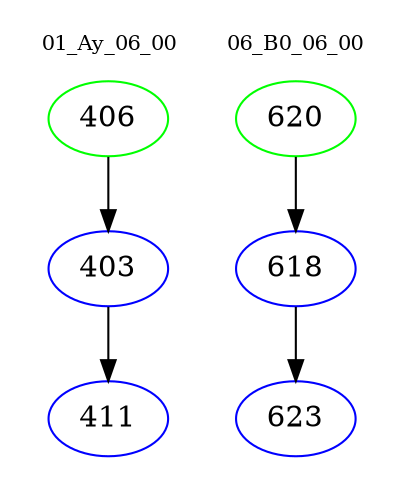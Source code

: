 digraph{
subgraph cluster_0 {
color = white
label = "01_Ay_06_00";
fontsize=10;
T0_406 [label="406", color="green"]
T0_406 -> T0_403 [color="black"]
T0_403 [label="403", color="blue"]
T0_403 -> T0_411 [color="black"]
T0_411 [label="411", color="blue"]
}
subgraph cluster_1 {
color = white
label = "06_B0_06_00";
fontsize=10;
T1_620 [label="620", color="green"]
T1_620 -> T1_618 [color="black"]
T1_618 [label="618", color="blue"]
T1_618 -> T1_623 [color="black"]
T1_623 [label="623", color="blue"]
}
}
